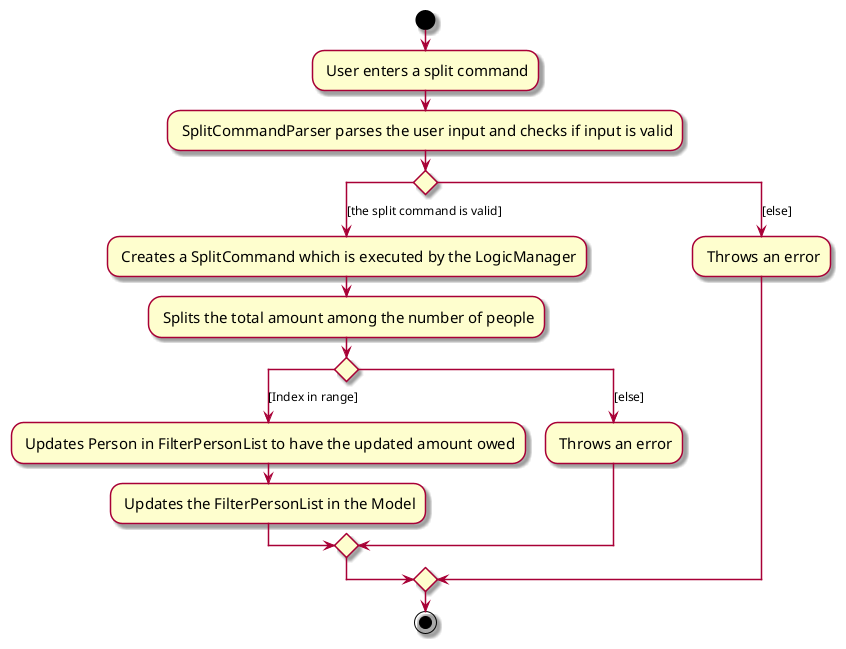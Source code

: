 @startuml
skin rose
skinparam ActivityFontSize 15
skinparam ArrowFontSize 12

start
: User enters a split command;

: SplitCommandParser parses the user input and checks if input is valid;


switch ()
case([the split command is valid])
    : Creates a SplitCommand which is executed by the LogicManager;
    : Splits the total amount among the number of people;
    switch()
    case([Index in range])
    : Updates Person in FilterPersonList to have the updated amount owed;
    : Updates the FilterPersonList in the Model;
    case([else])
    : Throws an error;
    endswitch
case([else])
    : Throws an error;
endswitch
stop
@enduml
